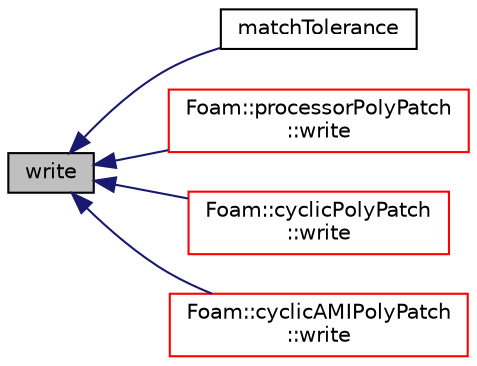 digraph "write"
{
  bgcolor="transparent";
  edge [fontname="Helvetica",fontsize="10",labelfontname="Helvetica",labelfontsize="10"];
  node [fontname="Helvetica",fontsize="10",shape=record];
  rankdir="LR";
  Node1 [label="write",height=0.2,width=0.4,color="black", fillcolor="grey75", style="filled", fontcolor="black"];
  Node1 -> Node2 [dir="back",color="midnightblue",fontsize="10",style="solid",fontname="Helvetica"];
  Node2 [label="matchTolerance",height=0.2,width=0.4,color="black",URL="$a00426.html#af73789e43418e9fad9d1b173dcf1906c"];
  Node1 -> Node3 [dir="back",color="midnightblue",fontsize="10",style="solid",fontname="Helvetica"];
  Node3 [label="Foam::processorPolyPatch\l::write",height=0.2,width=0.4,color="red",URL="$a02035.html#a0941061ad5a26be83b4107d05750ace6",tooltip="Write the polyPatch data as a dictionary. "];
  Node1 -> Node4 [dir="back",color="midnightblue",fontsize="10",style="solid",fontname="Helvetica"];
  Node4 [label="Foam::cyclicPolyPatch\l::write",height=0.2,width=0.4,color="red",URL="$a00491.html#a0941061ad5a26be83b4107d05750ace6",tooltip="Write the polyPatch data as a dictionary. "];
  Node1 -> Node5 [dir="back",color="midnightblue",fontsize="10",style="solid",fontname="Helvetica"];
  Node5 [label="Foam::cyclicAMIPolyPatch\l::write",height=0.2,width=0.4,color="red",URL="$a00481.html#a0941061ad5a26be83b4107d05750ace6",tooltip="Write the polyPatch data as a dictionary. "];
}
